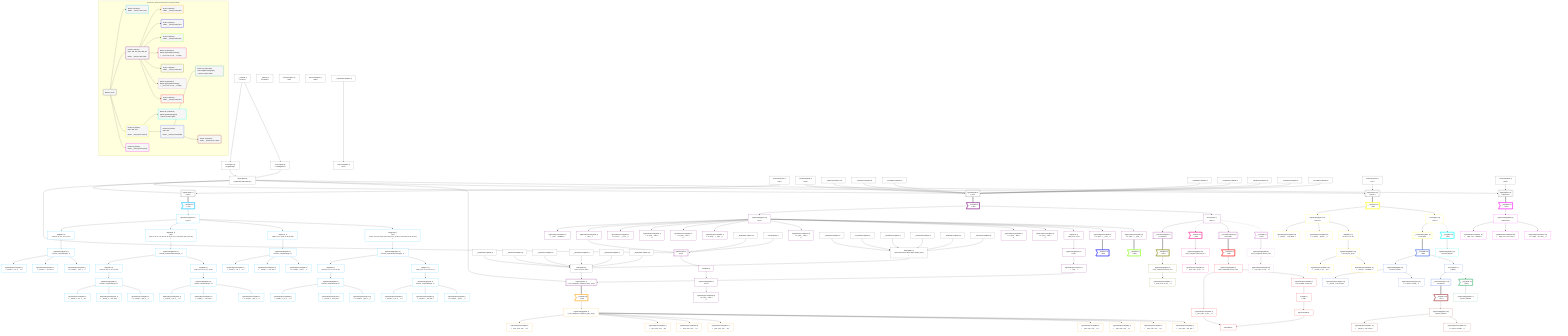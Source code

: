 %%{init: {'themeVariables': { 'fontSize': '12px'}}}%%
graph TD
    classDef path fill:#eee,stroke:#000,color:#000
    classDef plan fill:#fff,stroke-width:1px,color:#000
    classDef itemplan fill:#fff,stroke-width:2px,color:#000
    classDef sideeffectplan fill:#f00,stroke-width:2px,color:#000
    classDef bucket fill:#f6f6f6,color:#000,stroke-width:2px,text-align:left


    %% define steps
    __Value3["__Value[3∈0]<br />ᐸcontextᐳ"]:::plan
    __Value5["__Value[5∈0]<br />ᐸrootValueᐳ"]:::plan
    Access197["Access[197∈0]<br />ᐸ3.pgSettingsᐳ"]:::plan
    Access198["Access[198∈0]<br />ᐸ3.withPgClientᐳ"]:::plan
    Object199["Object[199∈0]<br />ᐸ{pgSettings,withPgClient}ᐳ"]:::plan
    Connection200["Connection[200∈0]<br />ᐸ196ᐳ"]:::plan
    PgSelect201[["PgSelect[201∈0]<br />ᐸtypesᐳ"]]:::plan
    __Item202>"__Item[202∈1]<br />ᐸ201ᐳ"]:::itemplan
    PgSelectSingle203["PgSelectSingle[203∈1]<br />ᐸtypesᐳ"]:::plan
    Map558["Map[558∈1]<br />ᐸ203:{”0”:0,”1”:1,”2”:2,”3”:3}ᐳ"]:::plan
    PgSelectSingle210["PgSelectSingle[210∈1]<br />ᐸfrmcdc_compoundType_1ᐳ"]:::plan
    PgClassExpression211["PgClassExpression[211∈1]<br />ᐸ__frmcdc_c...pe_1__.”a”ᐳ"]:::plan
    PgClassExpression212["PgClassExpression[212∈1]<br />ᐸ__frmcdc_c....”foo_bar”ᐳ"]:::plan
    PgClassExpression214["PgClassExpression[214∈1]<br />ᐸ”c”.”compo..._type_1__)ᐳ"]:::plan
    Map568["Map[568∈1]<br />ᐸ203:{”0”:5,”1”:6,”2”:7,”3”:8,”4”:9,”5”:10,”6”:11,”7”:12,”8”:13,”9”:14,”10”:15}ᐳ"]:::plan
    PgSelectSingle221["PgSelectSingle[221∈1]<br />ᐸfrmcdc_nestedCompoundType_1ᐳ"]:::plan
    Map562["Map[562∈1]<br />ᐸ221:{”0”:0,”1”:1,”2”:2,”3”:3}ᐳ"]:::plan
    PgSelectSingle228["PgSelectSingle[228∈1]<br />ᐸfrmcdc_compoundType_1ᐳ"]:::plan
    PgClassExpression229["PgClassExpression[229∈1]<br />ᐸ__frmcdc_c...pe_1__.”a”ᐳ"]:::plan
    PgClassExpression230["PgClassExpression[230∈1]<br />ᐸ__frmcdc_c....”foo_bar”ᐳ"]:::plan
    PgClassExpression232["PgClassExpression[232∈1]<br />ᐸ”c”.”compo..._type_1__)ᐳ"]:::plan
    Map565["Map[565∈1]<br />ᐸ221:{”0”:5,”1”:6,”2”:7,”3”:8}ᐳ"]:::plan
    PgSelectSingle239["PgSelectSingle[239∈1]<br />ᐸfrmcdc_compoundType_1ᐳ"]:::plan
    PgClassExpression240["PgClassExpression[240∈1]<br />ᐸ__frmcdc_c...pe_1__.”a”ᐳ"]:::plan
    PgClassExpression241["PgClassExpression[241∈1]<br />ᐸ__frmcdc_c....”foo_bar”ᐳ"]:::plan
    PgClassExpression243["PgClassExpression[243∈1]<br />ᐸ”c”.”compo..._type_1__)ᐳ"]:::plan
    Map571["Map[571∈1]<br />ᐸ203:{”0”:17,”1”:18,”2”:19,”3”:20}ᐳ"]:::plan
    PgSelectSingle250["PgSelectSingle[250∈1]<br />ᐸfrmcdc_compoundType_1ᐳ"]:::plan
    PgClassExpression251["PgClassExpression[251∈1]<br />ᐸ__frmcdc_c...pe_1__.”a”ᐳ"]:::plan
    PgClassExpression252["PgClassExpression[252∈1]<br />ᐸ__frmcdc_c....”foo_bar”ᐳ"]:::plan
    PgClassExpression254["PgClassExpression[254∈1]<br />ᐸ”c”.”compo..._type_1__)ᐳ"]:::plan
    Map579["Map[579∈1]<br />ᐸ203:{”0”:22,”1”:23,”2”:24,”3”:25,”4”:26,”5”:27,”6”:28,”7”:29,”8”:30,”9”:31,”10”:32}ᐳ"]:::plan
    PgSelectSingle261["PgSelectSingle[261∈1]<br />ᐸfrmcdc_nestedCompoundType_1ᐳ"]:::plan
    Map575["Map[575∈1]<br />ᐸ261:{”0”:0,”1”:1,”2”:2,”3”:3}ᐳ"]:::plan
    PgSelectSingle268["PgSelectSingle[268∈1]<br />ᐸfrmcdc_compoundType_1ᐳ"]:::plan
    PgClassExpression269["PgClassExpression[269∈1]<br />ᐸ__frmcdc_c...pe_1__.”a”ᐳ"]:::plan
    PgClassExpression270["PgClassExpression[270∈1]<br />ᐸ__frmcdc_c....”foo_bar”ᐳ"]:::plan
    PgClassExpression272["PgClassExpression[272∈1]<br />ᐸ”c”.”compo..._type_1__)ᐳ"]:::plan
    Map577["Map[577∈1]<br />ᐸ261:{”0”:4,”1”:5,”2”:6,”3”:7}ᐳ"]:::plan
    PgSelectSingle279["PgSelectSingle[279∈1]<br />ᐸfrmcdc_compoundType_1ᐳ"]:::plan
    PgClassExpression280["PgClassExpression[280∈1]<br />ᐸ__frmcdc_c...pe_1__.”a”ᐳ"]:::plan
    PgClassExpression281["PgClassExpression[281∈1]<br />ᐸ__frmcdc_c....”foo_bar”ᐳ"]:::plan
    PgClassExpression283["PgClassExpression[283∈1]<br />ᐸ”c”.”compo..._type_1__)ᐳ"]:::plan
    Connection308["Connection[308∈0]<br />ᐸ304ᐳ"]:::plan
    __InputStaticLeaf317["__InputStaticLeaf[317∈0]"]:::plan
    __InputStaticLeaf321["__InputStaticLeaf[321∈0]"]:::plan
    __InputStaticLeaf322["__InputStaticLeaf[322∈0]"]:::plan
    __InputStaticLeaf329["__InputStaticLeaf[329∈0]"]:::plan
    __InputStaticLeaf333["__InputStaticLeaf[333∈0]"]:::plan
    __InputStaticLeaf334["__InputStaticLeaf[334∈0]"]:::plan
    __InputStaticLeaf349["__InputStaticLeaf[349∈0]"]:::plan
    __InputStaticLeaf350["__InputStaticLeaf[350∈0]"]:::plan
    PgSelect309[["PgSelect[309∈0]<br />ᐸpostᐳ"]]:::plan
    __Item310>"__Item[310∈2]<br />ᐸ309ᐳ"]:::itemplan
    PgSelectSingle311["PgSelectSingle[311∈2]<br />ᐸpostᐳ"]:::plan
    PgClassExpression312["PgClassExpression[312∈2]<br />ᐸ__post__.”headline”ᐳ"]:::plan
    PgClassExpression315["PgClassExpression[315∈2]<br />ᐸ__post__ᐳ"]:::plan
    PgClassExpression316["PgClassExpression[316∈2]<br />ᐸ”a”.”post_...(__post__)ᐳ"]:::plan
    PgClassExpression320["PgClassExpression[320∈2]<br />ᐸ”a”.”post_...lder! */<br />)ᐳ"]:::plan
    PgClassExpression324["PgClassExpression[324∈2]<br />ᐸ”a”.”post_...lder! */<br />)ᐳ"]:::plan
    PgClassExpression328["PgClassExpression[328∈2]<br />ᐸ”a”.”post_...(__post__)ᐳ"]:::plan
    PgClassExpression332["PgClassExpression[332∈2]<br />ᐸ”a”.”post_...lder! */<br />)ᐳ"]:::plan
    PgClassExpression336["PgClassExpression[336∈2]<br />ᐸ”a”.”post_...lder! */<br />)ᐳ"]:::plan
    __InputStaticLeaf337["__InputStaticLeaf[337∈0]"]:::plan
    Constant339["Constant[339∈0]"]:::plan
    PgSelect341[["PgSelect[341∈2]<br />ᐸpostᐳ"]]:::plan
    First345["First[345∈2]"]:::plan
    PgSelectSingle346["PgSelectSingle[346∈2]<br />ᐸpostᐳ"]:::plan
    PgClassExpression348["PgClassExpression[348∈2]<br />ᐸ”a”.”post_...lder! */<br />)ᐳ"]:::plan
    PgClassExpression352["PgClassExpression[352∈2]<br />ᐸ”a”.”post_...lder! */<br />)ᐳ"]:::plan
    __InputStaticLeaf354["__InputStaticLeaf[354∈0]"]:::plan
    __InputStaticLeaf355["__InputStaticLeaf[355∈0]"]:::plan
    __InputStaticLeaf356["__InputStaticLeaf[356∈0]"]:::plan
    __InputStaticLeaf358["__InputStaticLeaf[358∈0]"]:::plan
    __InputStaticLeaf359["__InputStaticLeaf[359∈0]"]:::plan
    __InputStaticLeaf361["__InputStaticLeaf[361∈0]"]:::plan
    __InputStaticLeaf362["__InputStaticLeaf[362∈0]"]:::plan
    __InputStaticLeaf363["__InputStaticLeaf[363∈0]"]:::plan
    __InputStaticLeaf364["__InputStaticLeaf[364∈0]"]:::plan
    __InputStaticLeaf365["__InputStaticLeaf[365∈0]"]:::plan
    __InputStaticLeaf366["__InputStaticLeaf[366∈0]"]:::plan
    __InputStaticLeaf367["__InputStaticLeaf[367∈0]"]:::plan
    Object369["Object[369∈0]<br />ᐸ{seconds,minutes,hours,days,months,years}ᐳ"]:::plan
    Object368["Object[368∈0]<br />ᐸ{a,b,c,e,f,g,foo_bar}ᐳ"]:::plan
    Map573["Map[573∈2]<br />ᐸ311:{”0”:3,”1”:4}ᐳ"]:::plan
    PgSelectSingle376["PgSelectSingle[376∈2]<br />ᐸpostᐳ"]:::plan
    PgClassExpression377["PgClassExpression[377∈2]<br />ᐸ__post__ᐳ"]:::plan
    PgSelect378[["PgSelect[378∈2]<br />ᐸpost_computed_compound_type_arrayᐳ"]]:::plan
    __Item382>"__Item[382∈3]<br />ᐸ378ᐳ"]:::itemplan
    PgSelectSingle383["PgSelectSingle[383∈3]<br />ᐸpost_computed_compound_type_arrayᐳ"]:::plan
    PgClassExpression384["PgClassExpression[384∈3]<br />ᐸ__post_com...rray__.”a”ᐳ"]:::plan
    PgClassExpression385["PgClassExpression[385∈3]<br />ᐸ__post_com...rray__.”b”ᐳ"]:::plan
    PgClassExpression386["PgClassExpression[386∈3]<br />ᐸ__post_com...rray__.”c”ᐳ"]:::plan
    PgClassExpression387["PgClassExpression[387∈3]<br />ᐸ__post_com...rray__.”d”ᐳ"]:::plan
    PgClassExpression388["PgClassExpression[388∈3]<br />ᐸ__post_com...rray__.”e”ᐳ"]:::plan
    PgClassExpression389["PgClassExpression[389∈3]<br />ᐸ__post_com...rray__.”f”ᐳ"]:::plan
    PgClassExpression390["PgClassExpression[390∈3]<br />ᐸ__post_com...rray__.”g”ᐳ"]:::plan
    PgClassExpression394["PgClassExpression[394∈3]<br />ᐸ__post_com....”foo_bar”ᐳ"]:::plan
    PgClassExpression396["PgClassExpression[396∈2]<br />ᐸ”a”.”post_...(__post__)ᐳ"]:::plan
    __Item397>"__Item[397∈4]<br />ᐸ396ᐳ"]:::itemplan
    PgClassExpression399["PgClassExpression[399∈2]<br />ᐸ”a”.”post_...(__post__)ᐳ"]:::plan
    __Item400>"__Item[400∈5]<br />ᐸ399ᐳ"]:::itemplan
    Connection417["Connection[417∈0]<br />ᐸ413ᐳ"]:::plan
    Access570["Access[570∈2]<br />ᐸ310.0ᐳ"]:::plan
    __ListTransform419[["__ListTransform[419∈2]<br />ᐸeach:418ᐳ"]]:::plan
    __Item420>"__Item[420∈6]<br />ᐸ570ᐳ"]:::itemplan
    PgSelectSingle421["PgSelectSingle[421∈6]<br />ᐸpost_computed_interval_setᐳ"]:::plan
    PgClassExpression422["PgClassExpression[422∈6]<br />ᐸ__post_com...al_set__.vᐳ"]:::plan
    __Item423>"__Item[423∈7]<br />ᐸ419ᐳ"]:::itemplan
    PgSelectSingle424["PgSelectSingle[424∈7]<br />ᐸpost_computed_interval_setᐳ"]:::plan
    PgClassExpression425["PgClassExpression[425∈7]<br />ᐸ__post_com...al_set__.vᐳ"]:::plan
    __ListTransform433[["__ListTransform[433∈2]<br />ᐸeach:432ᐳ"]]:::plan
    __Item434>"__Item[434∈8]<br />ᐸ570ᐳ"]:::itemplan
    PgSelectSingle435["PgSelectSingle[435∈8]<br />ᐸpost_computed_interval_setᐳ"]:::plan
    PgClassExpression436["PgClassExpression[436∈8]<br />ᐸ__post_com...al_set__.vᐳ"]:::plan
    __Item437>"__Item[437∈9]<br />ᐸ433ᐳ"]:::itemplan
    PgSelectSingle438["PgSelectSingle[438∈9]<br />ᐸpost_computed_interval_setᐳ"]:::plan
    PgClassExpression439["PgClassExpression[439∈9]<br />ᐸ__post_com...al_set__.vᐳ"]:::plan
    PgClassExpression445["PgClassExpression[445∈9]<br />ᐸrow_number...tion by 1)ᐳ"]:::plan
    List446["List[446∈9]<br />ᐸ445ᐳ"]:::plan
    PgCursor444["PgCursor[444∈9]"]:::plan
    Edge440["Edge[440∈9]"]:::plan
    Connection474["Connection[474∈0]<br />ᐸ470ᐳ"]:::plan
    PgSelect475[["PgSelect[475∈0]<br />ᐸpersonᐳ"]]:::plan
    __Item476>"__Item[476∈10]<br />ᐸ475ᐳ"]:::itemplan
    PgSelectSingle477["PgSelectSingle[477∈10]<br />ᐸpersonᐳ"]:::plan
    PgClassExpression478["PgClassExpression[478∈10]<br />ᐸ__person__...full_name”ᐳ"]:::plan
    PgClassExpression480["PgClassExpression[480∈10]<br />ᐸ”c”.”perso..._person__)ᐳ"]:::plan
    Connection493["Connection[493∈0]<br />ᐸ489ᐳ"]:::plan
    Access567["Access[567∈10]<br />ᐸ476.2ᐳ"]:::plan
    __ListTransform495[["__ListTransform[495∈10]<br />ᐸeach:494ᐳ"]]:::plan
    __Item496>"__Item[496∈11]<br />ᐸ567ᐳ"]:::itemplan
    PgSelectSingle497["PgSelectSingle[497∈11]<br />ᐸperson_friendsᐳ"]:::plan
    __Item498>"__Item[498∈12]<br />ᐸ495ᐳ"]:::itemplan
    PgSelectSingle499["PgSelectSingle[499∈12]<br />ᐸperson_friendsᐳ"]:::plan
    PgClassExpression500["PgClassExpression[500∈12]<br />ᐸ__person_f...full_name”ᐳ"]:::plan
    PgClassExpression502["PgClassExpression[502∈12]<br />ᐸ”c”.”perso...friends__)ᐳ"]:::plan
    __InputStaticLeaf503["__InputStaticLeaf[503∈0]"]:::plan
    Connection515["Connection[515∈0]<br />ᐸ511ᐳ"]:::plan
    Access564["Access[564∈12]<br />ᐸ498.0ᐳ"]:::plan
    __ListTransform517[["__ListTransform[517∈12]<br />ᐸeach:516ᐳ"]]:::plan
    __Item518>"__Item[518∈13]<br />ᐸ564ᐳ"]:::itemplan
    PgSelectSingle519["PgSelectSingle[519∈13]<br />ᐸperson_friendsᐳ"]:::plan
    __Item520>"__Item[520∈14]<br />ᐸ517ᐳ"]:::itemplan
    PgSelectSingle521["PgSelectSingle[521∈14]<br />ᐸperson_friendsᐳ"]:::plan
    PgClassExpression522["PgClassExpression[522∈14]<br />ᐸ__person_f...full_name”ᐳ"]:::plan
    PgClassExpression524["PgClassExpression[524∈14]<br />ᐸ”c”.”perso...friends__)ᐳ"]:::plan
    Map560["Map[560∈10]<br />ᐸ477:{”0”:0,”1”:1}ᐳ"]:::plan
    PgSelectSingle531["PgSelectSingle[531∈10]<br />ᐸperson_first_postᐳ"]:::plan
    PgClassExpression532["PgClassExpression[532∈10]<br />ᐸ__person_f...ost__.”id”ᐳ"]:::plan
    PgClassExpression533["PgClassExpression[533∈10]<br />ᐸ__person_f...”headline”ᐳ"]:::plan
    Connection550["Connection[550∈0]<br />ᐸ546ᐳ"]:::plan
    PgSelect551[["PgSelect[551∈0]<br />ᐸedgeCaseᐳ"]]:::plan
    __Item552>"__Item[552∈15]<br />ᐸ551ᐳ"]:::itemplan
    PgSelectSingle553["PgSelectSingle[553∈15]<br />ᐸedgeCaseᐳ"]:::plan
    PgClassExpression554["PgClassExpression[554∈15]<br />ᐸ__edge_cas...s_default”ᐳ"]:::plan
    PgClassExpression555["PgClassExpression[555∈15]<br />ᐸ__edge_cas...cast_easy”ᐳ"]:::plan
    PgClassExpression557["PgClassExpression[557∈15]<br />ᐸ”c”.”edge_...ge_case__)ᐳ"]:::plan

    %% plan dependencies
    __Value3 --> Access197
    __Value3 --> Access198
    Access197 & Access198 --> Object199
    Object199 & Connection200 --> PgSelect201
    PgSelect201 ==> __Item202
    __Item202 --> PgSelectSingle203
    PgSelectSingle203 --> Map558
    Map558 --> PgSelectSingle210
    PgSelectSingle210 --> PgClassExpression211
    PgSelectSingle210 --> PgClassExpression212
    PgSelectSingle210 --> PgClassExpression214
    PgSelectSingle203 --> Map568
    Map568 --> PgSelectSingle221
    PgSelectSingle221 --> Map562
    Map562 --> PgSelectSingle228
    PgSelectSingle228 --> PgClassExpression229
    PgSelectSingle228 --> PgClassExpression230
    PgSelectSingle228 --> PgClassExpression232
    PgSelectSingle221 --> Map565
    Map565 --> PgSelectSingle239
    PgSelectSingle239 --> PgClassExpression240
    PgSelectSingle239 --> PgClassExpression241
    PgSelectSingle239 --> PgClassExpression243
    PgSelectSingle203 --> Map571
    Map571 --> PgSelectSingle250
    PgSelectSingle250 --> PgClassExpression251
    PgSelectSingle250 --> PgClassExpression252
    PgSelectSingle250 --> PgClassExpression254
    PgSelectSingle203 --> Map579
    Map579 --> PgSelectSingle261
    PgSelectSingle261 --> Map575
    Map575 --> PgSelectSingle268
    PgSelectSingle268 --> PgClassExpression269
    PgSelectSingle268 --> PgClassExpression270
    PgSelectSingle268 --> PgClassExpression272
    PgSelectSingle261 --> Map577
    Map577 --> PgSelectSingle279
    PgSelectSingle279 --> PgClassExpression280
    PgSelectSingle279 --> PgClassExpression281
    PgSelectSingle279 --> PgClassExpression283
    Object199 & Connection308 & __InputStaticLeaf317 & __InputStaticLeaf321 & __InputStaticLeaf322 & __InputStaticLeaf329 & __InputStaticLeaf333 & __InputStaticLeaf334 & __InputStaticLeaf349 & __InputStaticLeaf350 --> PgSelect309
    PgSelect309 ==> __Item310
    __Item310 --> PgSelectSingle311
    PgSelectSingle311 --> PgClassExpression312
    PgSelectSingle311 --> PgClassExpression315
    PgSelectSingle311 --> PgClassExpression316
    PgSelectSingle311 --> PgClassExpression320
    PgSelectSingle311 --> PgClassExpression324
    PgSelectSingle311 --> PgClassExpression328
    PgSelectSingle311 --> PgClassExpression332
    PgSelectSingle311 --> PgClassExpression336
    Object199 & PgClassExpression315 & __InputStaticLeaf337 & Constant339 --> PgSelect341
    PgSelect341 --> First345
    First345 --> PgSelectSingle346
    PgSelectSingle346 --> PgClassExpression348
    PgSelectSingle311 --> PgClassExpression352
    __InputStaticLeaf361 & __InputStaticLeaf362 & __InputStaticLeaf363 & __InputStaticLeaf364 & __InputStaticLeaf365 & __InputStaticLeaf366 --> Object369
    __InputStaticLeaf354 & __InputStaticLeaf355 & __InputStaticLeaf356 & __InputStaticLeaf358 & __InputStaticLeaf359 & Object369 & __InputStaticLeaf367 --> Object368
    PgSelectSingle311 --> Map573
    Map573 --> PgSelectSingle376
    PgSelectSingle376 --> PgClassExpression377
    Object199 & PgClassExpression377 & Object368 --> PgSelect378
    PgSelect378 ==> __Item382
    __Item382 --> PgSelectSingle383
    PgSelectSingle383 --> PgClassExpression384
    PgSelectSingle383 --> PgClassExpression385
    PgSelectSingle383 --> PgClassExpression386
    PgSelectSingle383 --> PgClassExpression387
    PgSelectSingle383 --> PgClassExpression388
    PgSelectSingle383 --> PgClassExpression389
    PgSelectSingle383 --> PgClassExpression390
    PgSelectSingle383 --> PgClassExpression394
    PgSelectSingle311 --> PgClassExpression396
    PgClassExpression396 ==> __Item397
    PgSelectSingle311 --> PgClassExpression399
    PgClassExpression399 ==> __Item400
    __Item310 --> Access570
    Access570 --> __ListTransform419
    Access570 -.-> __Item420
    __Item420 --> PgSelectSingle421
    PgSelectSingle421 --> PgClassExpression422
    __ListTransform419 ==> __Item423
    __Item423 --> PgSelectSingle424
    PgSelectSingle424 --> PgClassExpression425
    Access570 --> __ListTransform433
    Access570 -.-> __Item434
    __Item434 --> PgSelectSingle435
    PgSelectSingle435 --> PgClassExpression436
    __ListTransform433 ==> __Item437
    __Item437 --> PgSelectSingle438
    PgSelectSingle438 --> PgClassExpression439
    PgSelectSingle438 --> PgClassExpression445
    PgClassExpression445 --> List446
    List446 --> PgCursor444
    PgClassExpression439 & PgCursor444 --> Edge440
    Object199 & Connection474 --> PgSelect475
    PgSelect475 ==> __Item476
    __Item476 --> PgSelectSingle477
    PgSelectSingle477 --> PgClassExpression478
    PgSelectSingle477 --> PgClassExpression480
    __Item476 --> Access567
    Access567 --> __ListTransform495
    Access567 -.-> __Item496
    __Item496 --> PgSelectSingle497
    __ListTransform495 ==> __Item498
    __Item498 --> PgSelectSingle499
    PgSelectSingle499 --> PgClassExpression500
    PgSelectSingle499 --> PgClassExpression502
    __InputStaticLeaf503 --> Connection515
    __Item498 --> Access564
    Access564 --> __ListTransform517
    Access564 -.-> __Item518
    __Item518 --> PgSelectSingle519
    __ListTransform517 ==> __Item520
    __Item520 --> PgSelectSingle521
    PgSelectSingle521 --> PgClassExpression522
    PgSelectSingle521 --> PgClassExpression524
    PgSelectSingle477 --> Map560
    Map560 --> PgSelectSingle531
    PgSelectSingle531 --> PgClassExpression532
    PgSelectSingle531 --> PgClassExpression533
    Object199 & Connection550 --> PgSelect551
    PgSelect551 ==> __Item552
    __Item552 --> PgSelectSingle553
    PgSelectSingle553 --> PgClassExpression554
    PgSelectSingle553 --> PgClassExpression555
    PgSelectSingle553 --> PgClassExpression557

    subgraph "Buckets for queries/v4/procedure-computed-fields"
    Bucket0("Bucket 0 (root)"):::bucket
    classDef bucket0 stroke:#696969
    class Bucket0,__Value3,__Value5,Access197,Access198,Object199,Connection200,PgSelect201,Connection308,PgSelect309,__InputStaticLeaf317,__InputStaticLeaf321,__InputStaticLeaf322,__InputStaticLeaf329,__InputStaticLeaf333,__InputStaticLeaf334,__InputStaticLeaf337,Constant339,__InputStaticLeaf349,__InputStaticLeaf350,__InputStaticLeaf354,__InputStaticLeaf355,__InputStaticLeaf356,__InputStaticLeaf358,__InputStaticLeaf359,__InputStaticLeaf361,__InputStaticLeaf362,__InputStaticLeaf363,__InputStaticLeaf364,__InputStaticLeaf365,__InputStaticLeaf366,__InputStaticLeaf367,Object368,Object369,Connection417,Connection474,PgSelect475,Connection493,__InputStaticLeaf503,Connection515,Connection550,PgSelect551 bucket0
    Bucket1("Bucket 1 (listItem)<br />ROOT __Item{1}ᐸ201ᐳ[202]"):::bucket
    classDef bucket1 stroke:#00bfff
    class Bucket1,__Item202,PgSelectSingle203,PgSelectSingle210,PgClassExpression211,PgClassExpression212,PgClassExpression214,PgSelectSingle221,PgSelectSingle228,PgClassExpression229,PgClassExpression230,PgClassExpression232,PgSelectSingle239,PgClassExpression240,PgClassExpression241,PgClassExpression243,PgSelectSingle250,PgClassExpression251,PgClassExpression252,PgClassExpression254,PgSelectSingle261,PgSelectSingle268,PgClassExpression269,PgClassExpression270,PgClassExpression272,PgSelectSingle279,PgClassExpression280,PgClassExpression281,PgClassExpression283,Map558,Map562,Map565,Map568,Map571,Map575,Map577,Map579 bucket1
    Bucket2("Bucket 2 (listItem)<br />Deps: 199, 337, 339, 368, 417<br /><br />ROOT __Item{2}ᐸ309ᐳ[310]"):::bucket
    classDef bucket2 stroke:#7f007f
    class Bucket2,__Item310,PgSelectSingle311,PgClassExpression312,PgClassExpression315,PgClassExpression316,PgClassExpression320,PgClassExpression324,PgClassExpression328,PgClassExpression332,PgClassExpression336,PgSelect341,First345,PgSelectSingle346,PgClassExpression348,PgClassExpression352,PgSelectSingle376,PgClassExpression377,PgSelect378,PgClassExpression396,PgClassExpression399,__ListTransform419,__ListTransform433,Access570,Map573 bucket2
    Bucket3("Bucket 3 (listItem)<br />ROOT __Item{3}ᐸ378ᐳ[382]"):::bucket
    classDef bucket3 stroke:#ffa500
    class Bucket3,__Item382,PgSelectSingle383,PgClassExpression384,PgClassExpression385,PgClassExpression386,PgClassExpression387,PgClassExpression388,PgClassExpression389,PgClassExpression390,PgClassExpression394 bucket3
    Bucket4("Bucket 4 (listItem)<br />ROOT __Item{4}ᐸ396ᐳ[397]"):::bucket
    classDef bucket4 stroke:#0000ff
    class Bucket4,__Item397 bucket4
    Bucket5("Bucket 5 (listItem)<br />ROOT __Item{5}ᐸ399ᐳ[400]"):::bucket
    classDef bucket5 stroke:#7fff00
    class Bucket5,__Item400 bucket5
    Bucket6("Bucket 6 (subroutine)<br />ROOT PgClassExpression{6}ᐸ__post_com...al_set__.vᐳ[422]"):::bucket
    classDef bucket6 stroke:#ff1493
    class Bucket6,__Item420,PgSelectSingle421,PgClassExpression422 bucket6
    Bucket7("Bucket 7 (listItem)<br />ROOT __Item{7}ᐸ419ᐳ[423]"):::bucket
    classDef bucket7 stroke:#808000
    class Bucket7,__Item423,PgSelectSingle424,PgClassExpression425 bucket7
    Bucket8("Bucket 8 (subroutine)<br />ROOT PgClassExpression{8}ᐸ__post_com...al_set__.vᐳ[436]"):::bucket
    classDef bucket8 stroke:#dda0dd
    class Bucket8,__Item434,PgSelectSingle435,PgClassExpression436 bucket8
    Bucket9("Bucket 9 (listItem)<br />ROOT __Item{9}ᐸ433ᐳ[437]"):::bucket
    classDef bucket9 stroke:#ff0000
    class Bucket9,__Item437,PgSelectSingle438,PgClassExpression439,Edge440,PgCursor444,PgClassExpression445,List446 bucket9
    Bucket10("Bucket 10 (listItem)<br />Deps: 493, 515<br /><br />ROOT __Item{10}ᐸ475ᐳ[476]"):::bucket
    classDef bucket10 stroke:#ffff00
    class Bucket10,__Item476,PgSelectSingle477,PgClassExpression478,PgClassExpression480,__ListTransform495,PgSelectSingle531,PgClassExpression532,PgClassExpression533,Map560,Access567 bucket10
    Bucket11("Bucket 11 (subroutine)<br />ROOT PgSelectSingle{11}ᐸperson_friendsᐳ[497]"):::bucket
    classDef bucket11 stroke:#00ffff
    class Bucket11,__Item496,PgSelectSingle497 bucket11
    Bucket12("Bucket 12 (listItem)<br />Deps: 515<br /><br />ROOT __Item{12}ᐸ495ᐳ[498]"):::bucket
    classDef bucket12 stroke:#4169e1
    class Bucket12,__Item498,PgSelectSingle499,PgClassExpression500,PgClassExpression502,__ListTransform517,Access564 bucket12
    Bucket13("Bucket 13 (subroutine)<br />ROOT PgSelectSingle{13}ᐸperson_friendsᐳ[519]"):::bucket
    classDef bucket13 stroke:#3cb371
    class Bucket13,__Item518,PgSelectSingle519 bucket13
    Bucket14("Bucket 14 (listItem)<br />ROOT __Item{14}ᐸ517ᐳ[520]"):::bucket
    classDef bucket14 stroke:#a52a2a
    class Bucket14,__Item520,PgSelectSingle521,PgClassExpression522,PgClassExpression524 bucket14
    Bucket15("Bucket 15 (listItem)<br />ROOT __Item{15}ᐸ551ᐳ[552]"):::bucket
    classDef bucket15 stroke:#ff00ff
    class Bucket15,__Item552,PgSelectSingle553,PgClassExpression554,PgClassExpression555,PgClassExpression557 bucket15
    Bucket0 --> Bucket1 & Bucket2 & Bucket10 & Bucket15
    Bucket2 --> Bucket3 & Bucket4 & Bucket5 & Bucket6 & Bucket7 & Bucket8 & Bucket9
    Bucket10 --> Bucket11 & Bucket12
    Bucket12 --> Bucket13 & Bucket14
    end